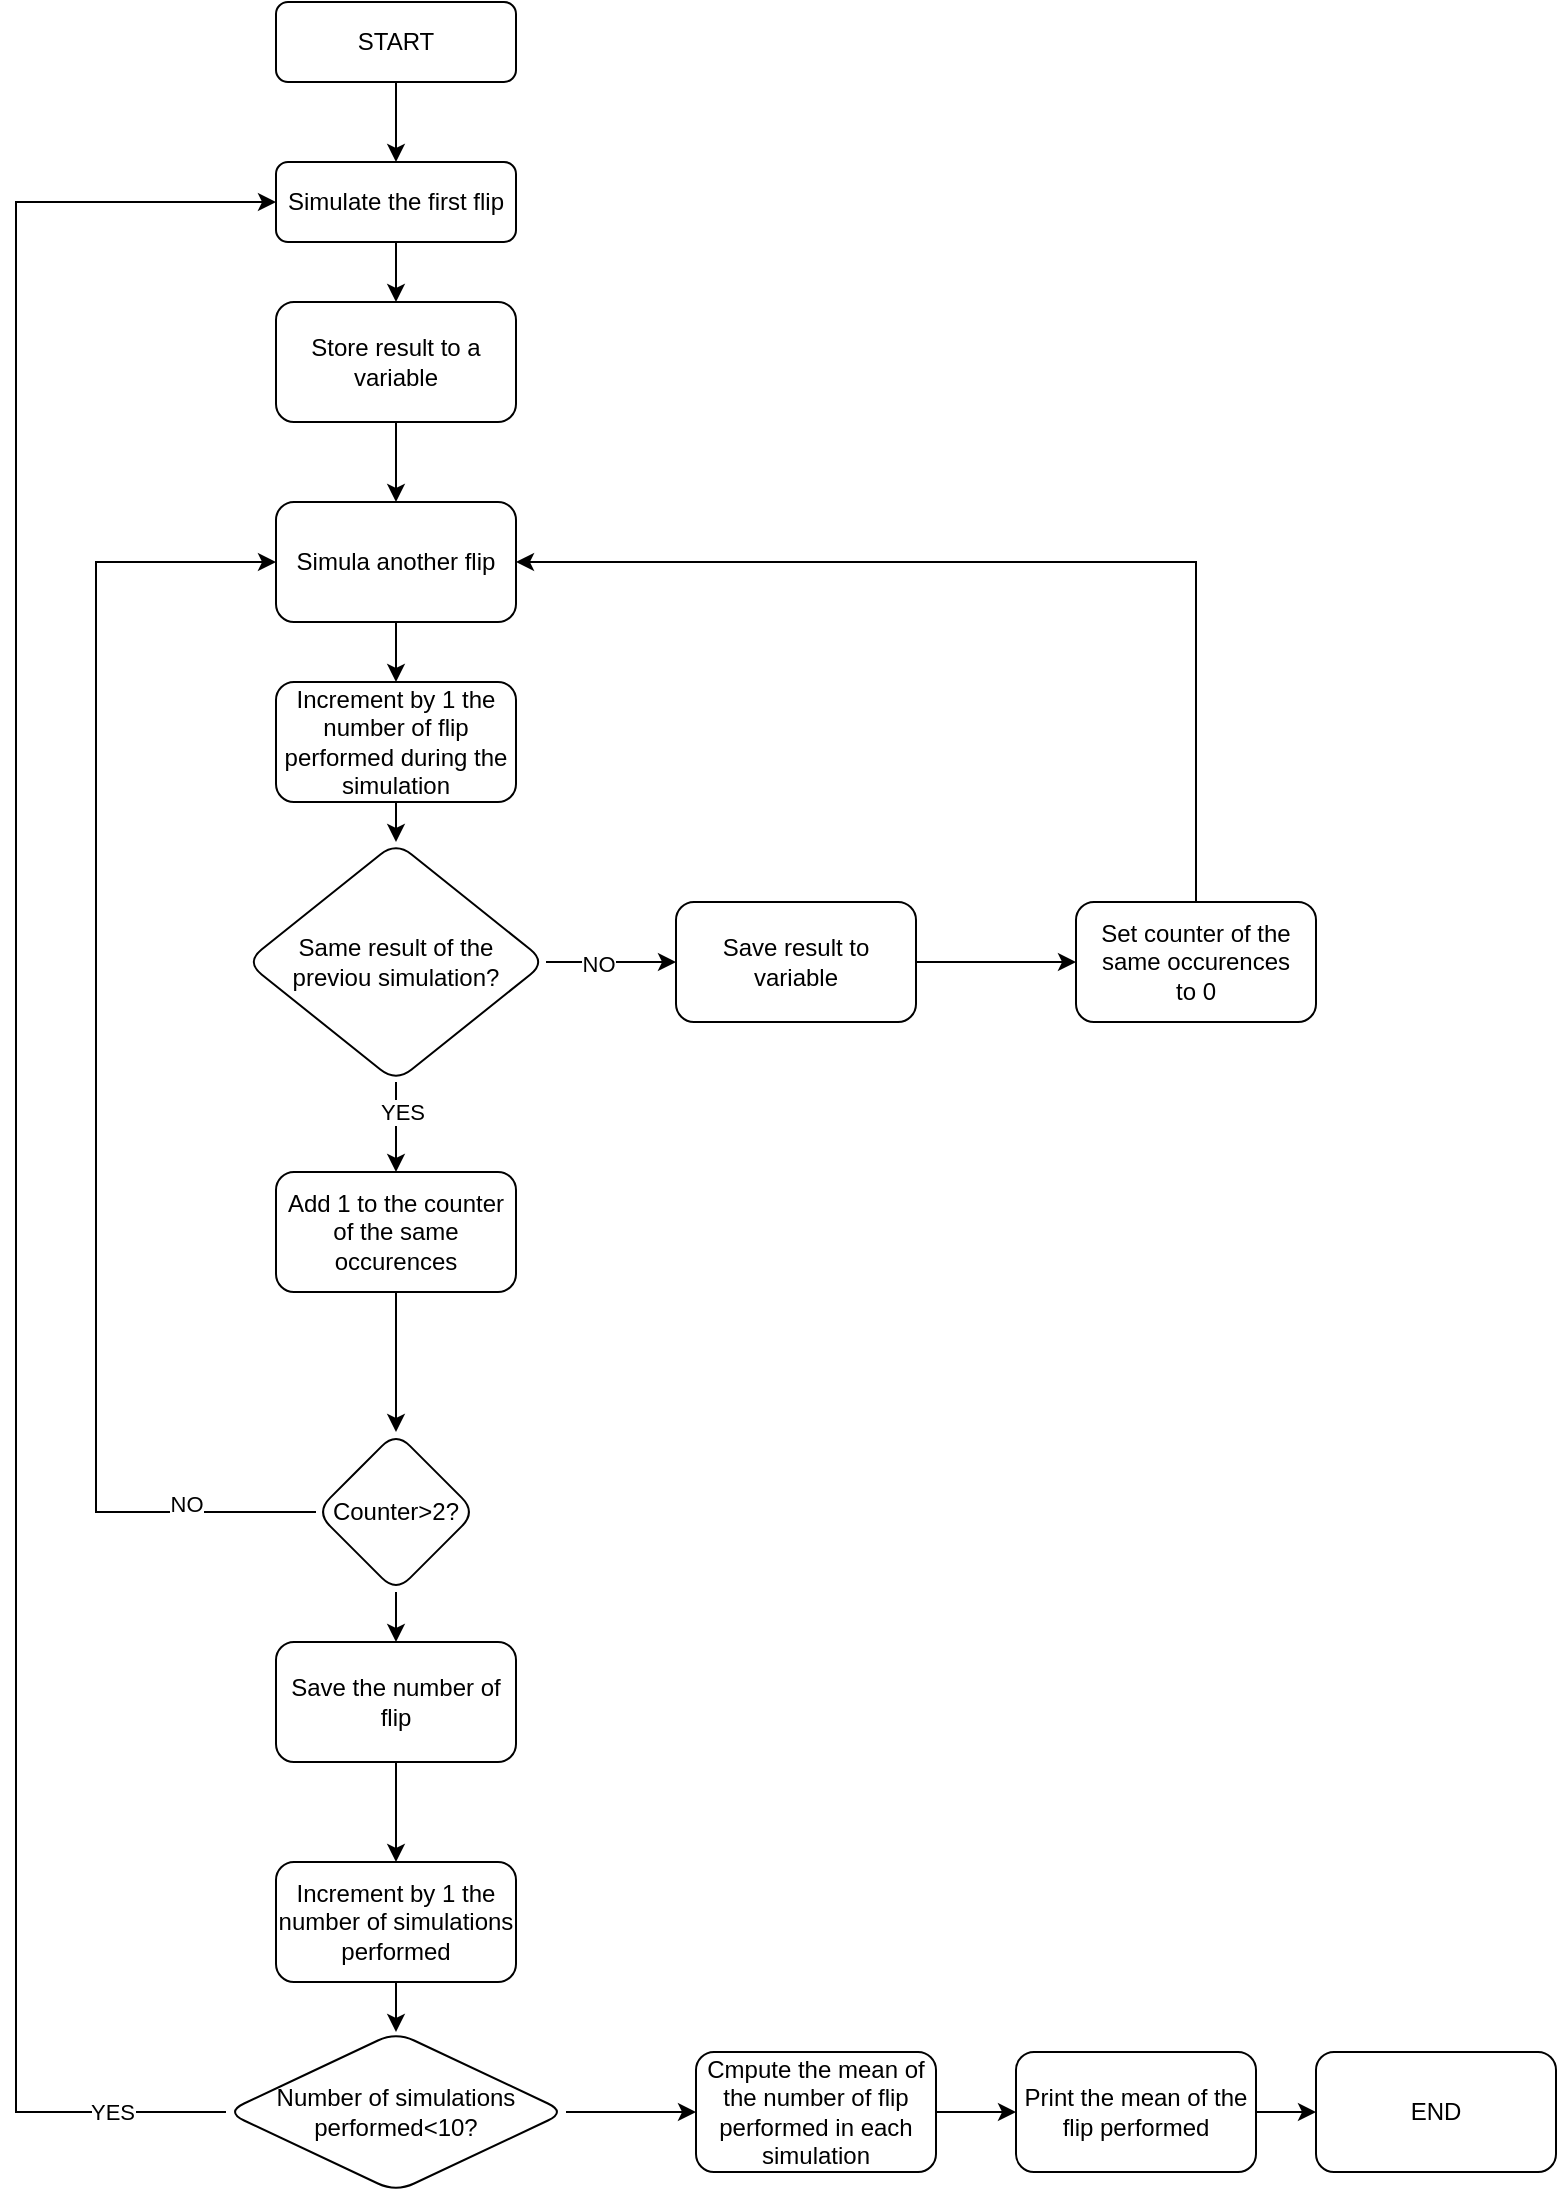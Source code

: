 <mxfile version="24.2.5" type="device">
  <diagram id="C5RBs43oDa-KdzZeNtuy" name="Page-1">
    <mxGraphModel dx="1120" dy="532" grid="1" gridSize="10" guides="1" tooltips="1" connect="1" arrows="1" fold="1" page="1" pageScale="1" pageWidth="827" pageHeight="1169" math="0" shadow="0">
      <root>
        <mxCell id="WIyWlLk6GJQsqaUBKTNV-0" />
        <mxCell id="WIyWlLk6GJQsqaUBKTNV-1" parent="WIyWlLk6GJQsqaUBKTNV-0" />
        <mxCell id="pOoOVeyxzRa-pl3DBlk2-1" value="" style="edgeStyle=orthogonalEdgeStyle;rounded=0;orthogonalLoop=1;jettySize=auto;html=1;" edge="1" parent="WIyWlLk6GJQsqaUBKTNV-1" source="WIyWlLk6GJQsqaUBKTNV-3" target="pOoOVeyxzRa-pl3DBlk2-0">
          <mxGeometry relative="1" as="geometry" />
        </mxCell>
        <mxCell id="pOoOVeyxzRa-pl3DBlk2-27" value="" style="edgeStyle=orthogonalEdgeStyle;rounded=0;orthogonalLoop=1;jettySize=auto;html=1;" edge="1" parent="WIyWlLk6GJQsqaUBKTNV-1" source="pOoOVeyxzRa-pl3DBlk2-26" target="WIyWlLk6GJQsqaUBKTNV-3">
          <mxGeometry relative="1" as="geometry" />
        </mxCell>
        <mxCell id="WIyWlLk6GJQsqaUBKTNV-3" value="Simulate the first flip" style="rounded=1;whiteSpace=wrap;html=1;fontSize=12;glass=0;strokeWidth=1;shadow=0;" parent="WIyWlLk6GJQsqaUBKTNV-1" vertex="1">
          <mxGeometry x="160" y="130" width="120" height="40" as="geometry" />
        </mxCell>
        <mxCell id="pOoOVeyxzRa-pl3DBlk2-5" value="" style="edgeStyle=orthogonalEdgeStyle;rounded=0;orthogonalLoop=1;jettySize=auto;html=1;" edge="1" parent="WIyWlLk6GJQsqaUBKTNV-1" source="pOoOVeyxzRa-pl3DBlk2-0" target="pOoOVeyxzRa-pl3DBlk2-4">
          <mxGeometry relative="1" as="geometry" />
        </mxCell>
        <mxCell id="pOoOVeyxzRa-pl3DBlk2-0" value="Store result to a variable" style="whiteSpace=wrap;html=1;rounded=1;glass=0;strokeWidth=1;shadow=0;" vertex="1" parent="WIyWlLk6GJQsqaUBKTNV-1">
          <mxGeometry x="160" y="200" width="120" height="60" as="geometry" />
        </mxCell>
        <mxCell id="pOoOVeyxzRa-pl3DBlk2-47" value="" style="edgeStyle=orthogonalEdgeStyle;rounded=0;orthogonalLoop=1;jettySize=auto;html=1;" edge="1" parent="WIyWlLk6GJQsqaUBKTNV-1" source="pOoOVeyxzRa-pl3DBlk2-4" target="pOoOVeyxzRa-pl3DBlk2-46">
          <mxGeometry relative="1" as="geometry" />
        </mxCell>
        <mxCell id="pOoOVeyxzRa-pl3DBlk2-4" value="Simula another flip" style="whiteSpace=wrap;html=1;rounded=1;glass=0;strokeWidth=1;shadow=0;" vertex="1" parent="WIyWlLk6GJQsqaUBKTNV-1">
          <mxGeometry x="160" y="300" width="120" height="60" as="geometry" />
        </mxCell>
        <mxCell id="pOoOVeyxzRa-pl3DBlk2-11" value="" style="edgeStyle=orthogonalEdgeStyle;rounded=0;orthogonalLoop=1;jettySize=auto;html=1;" edge="1" parent="WIyWlLk6GJQsqaUBKTNV-1" source="pOoOVeyxzRa-pl3DBlk2-6" target="pOoOVeyxzRa-pl3DBlk2-10">
          <mxGeometry relative="1" as="geometry" />
        </mxCell>
        <mxCell id="pOoOVeyxzRa-pl3DBlk2-12" value="YES" style="edgeLabel;html=1;align=center;verticalAlign=middle;resizable=0;points=[];" vertex="1" connectable="0" parent="pOoOVeyxzRa-pl3DBlk2-11">
          <mxGeometry x="-0.333" y="3" relative="1" as="geometry">
            <mxPoint as="offset" />
          </mxGeometry>
        </mxCell>
        <mxCell id="pOoOVeyxzRa-pl3DBlk2-19" value="" style="edgeStyle=orthogonalEdgeStyle;rounded=0;orthogonalLoop=1;jettySize=auto;html=1;" edge="1" parent="WIyWlLk6GJQsqaUBKTNV-1" source="pOoOVeyxzRa-pl3DBlk2-6" target="pOoOVeyxzRa-pl3DBlk2-18">
          <mxGeometry relative="1" as="geometry" />
        </mxCell>
        <mxCell id="pOoOVeyxzRa-pl3DBlk2-20" value="NO" style="edgeLabel;html=1;align=center;verticalAlign=middle;resizable=0;points=[];" vertex="1" connectable="0" parent="pOoOVeyxzRa-pl3DBlk2-19">
          <mxGeometry x="-0.2" y="-1" relative="1" as="geometry">
            <mxPoint as="offset" />
          </mxGeometry>
        </mxCell>
        <mxCell id="pOoOVeyxzRa-pl3DBlk2-6" value="Same result of the&lt;div&gt;previou simulation?&lt;/div&gt;" style="rhombus;whiteSpace=wrap;html=1;rounded=1;glass=0;strokeWidth=1;shadow=0;" vertex="1" parent="WIyWlLk6GJQsqaUBKTNV-1">
          <mxGeometry x="145" y="470" width="150" height="120" as="geometry" />
        </mxCell>
        <mxCell id="pOoOVeyxzRa-pl3DBlk2-14" value="" style="edgeStyle=orthogonalEdgeStyle;rounded=0;orthogonalLoop=1;jettySize=auto;html=1;" edge="1" parent="WIyWlLk6GJQsqaUBKTNV-1" source="pOoOVeyxzRa-pl3DBlk2-10" target="pOoOVeyxzRa-pl3DBlk2-13">
          <mxGeometry relative="1" as="geometry" />
        </mxCell>
        <mxCell id="pOoOVeyxzRa-pl3DBlk2-10" value="Add 1 to the counter&lt;div&gt;of the same occurences&lt;/div&gt;" style="whiteSpace=wrap;html=1;rounded=1;glass=0;strokeWidth=1;shadow=0;" vertex="1" parent="WIyWlLk6GJQsqaUBKTNV-1">
          <mxGeometry x="160" y="635" width="120" height="60" as="geometry" />
        </mxCell>
        <mxCell id="pOoOVeyxzRa-pl3DBlk2-17" style="edgeStyle=orthogonalEdgeStyle;rounded=0;orthogonalLoop=1;jettySize=auto;html=1;exitX=0;exitY=0.5;exitDx=0;exitDy=0;entryX=0;entryY=0.5;entryDx=0;entryDy=0;" edge="1" parent="WIyWlLk6GJQsqaUBKTNV-1" source="pOoOVeyxzRa-pl3DBlk2-13" target="pOoOVeyxzRa-pl3DBlk2-4">
          <mxGeometry relative="1" as="geometry">
            <Array as="points">
              <mxPoint x="70" y="805" />
              <mxPoint x="70" y="330" />
            </Array>
          </mxGeometry>
        </mxCell>
        <mxCell id="pOoOVeyxzRa-pl3DBlk2-25" value="NO" style="edgeLabel;html=1;align=center;verticalAlign=middle;resizable=0;points=[];" vertex="1" connectable="0" parent="pOoOVeyxzRa-pl3DBlk2-17">
          <mxGeometry x="-0.808" y="-4" relative="1" as="geometry">
            <mxPoint as="offset" />
          </mxGeometry>
        </mxCell>
        <mxCell id="pOoOVeyxzRa-pl3DBlk2-43" value="" style="edgeStyle=orthogonalEdgeStyle;rounded=0;orthogonalLoop=1;jettySize=auto;html=1;" edge="1" parent="WIyWlLk6GJQsqaUBKTNV-1" source="pOoOVeyxzRa-pl3DBlk2-13" target="pOoOVeyxzRa-pl3DBlk2-42">
          <mxGeometry relative="1" as="geometry" />
        </mxCell>
        <mxCell id="pOoOVeyxzRa-pl3DBlk2-13" value="Counter&amp;gt;2?" style="rhombus;whiteSpace=wrap;html=1;rounded=1;glass=0;strokeWidth=1;shadow=0;" vertex="1" parent="WIyWlLk6GJQsqaUBKTNV-1">
          <mxGeometry x="180" y="765" width="80" height="80" as="geometry" />
        </mxCell>
        <mxCell id="pOoOVeyxzRa-pl3DBlk2-23" value="" style="edgeStyle=orthogonalEdgeStyle;rounded=0;orthogonalLoop=1;jettySize=auto;html=1;" edge="1" parent="WIyWlLk6GJQsqaUBKTNV-1" source="pOoOVeyxzRa-pl3DBlk2-18" target="pOoOVeyxzRa-pl3DBlk2-22">
          <mxGeometry relative="1" as="geometry" />
        </mxCell>
        <mxCell id="pOoOVeyxzRa-pl3DBlk2-18" value="Save result to variable" style="whiteSpace=wrap;html=1;rounded=1;glass=0;strokeWidth=1;shadow=0;" vertex="1" parent="WIyWlLk6GJQsqaUBKTNV-1">
          <mxGeometry x="360" y="500" width="120" height="60" as="geometry" />
        </mxCell>
        <mxCell id="pOoOVeyxzRa-pl3DBlk2-24" style="edgeStyle=orthogonalEdgeStyle;rounded=0;orthogonalLoop=1;jettySize=auto;html=1;exitX=0.5;exitY=0;exitDx=0;exitDy=0;entryX=1;entryY=0.5;entryDx=0;entryDy=0;" edge="1" parent="WIyWlLk6GJQsqaUBKTNV-1" source="pOoOVeyxzRa-pl3DBlk2-22" target="pOoOVeyxzRa-pl3DBlk2-4">
          <mxGeometry relative="1" as="geometry" />
        </mxCell>
        <mxCell id="pOoOVeyxzRa-pl3DBlk2-22" value="Set counter of the same occurences&lt;div&gt;to 0&lt;/div&gt;" style="whiteSpace=wrap;html=1;rounded=1;glass=0;strokeWidth=1;shadow=0;" vertex="1" parent="WIyWlLk6GJQsqaUBKTNV-1">
          <mxGeometry x="560" y="500" width="120" height="60" as="geometry" />
        </mxCell>
        <mxCell id="pOoOVeyxzRa-pl3DBlk2-26" value="START" style="whiteSpace=wrap;html=1;rounded=1;glass=0;strokeWidth=1;shadow=0;" vertex="1" parent="WIyWlLk6GJQsqaUBKTNV-1">
          <mxGeometry x="160" y="50" width="120" height="40" as="geometry" />
        </mxCell>
        <mxCell id="pOoOVeyxzRa-pl3DBlk2-36" value="" style="edgeStyle=orthogonalEdgeStyle;rounded=0;orthogonalLoop=1;jettySize=auto;html=1;" edge="1" parent="WIyWlLk6GJQsqaUBKTNV-1" source="pOoOVeyxzRa-pl3DBlk2-32" target="pOoOVeyxzRa-pl3DBlk2-35">
          <mxGeometry relative="1" as="geometry" />
        </mxCell>
        <mxCell id="pOoOVeyxzRa-pl3DBlk2-32" value="Increment by 1 the number of simulations performed" style="whiteSpace=wrap;html=1;rounded=1;glass=0;strokeWidth=1;shadow=0;" vertex="1" parent="WIyWlLk6GJQsqaUBKTNV-1">
          <mxGeometry x="160" y="980" width="120" height="60" as="geometry" />
        </mxCell>
        <mxCell id="pOoOVeyxzRa-pl3DBlk2-38" style="edgeStyle=orthogonalEdgeStyle;rounded=0;orthogonalLoop=1;jettySize=auto;html=1;exitX=0;exitY=0.5;exitDx=0;exitDy=0;entryX=0;entryY=0.5;entryDx=0;entryDy=0;" edge="1" parent="WIyWlLk6GJQsqaUBKTNV-1" source="pOoOVeyxzRa-pl3DBlk2-35" target="WIyWlLk6GJQsqaUBKTNV-3">
          <mxGeometry relative="1" as="geometry">
            <mxPoint x="135" y="1155" as="sourcePoint" />
            <mxPoint x="160" y="200" as="targetPoint" />
            <Array as="points">
              <mxPoint x="30" y="1105" />
              <mxPoint x="30" y="150" />
            </Array>
          </mxGeometry>
        </mxCell>
        <mxCell id="pOoOVeyxzRa-pl3DBlk2-39" value="YES" style="edgeLabel;html=1;align=center;verticalAlign=middle;resizable=0;points=[];" vertex="1" connectable="0" parent="pOoOVeyxzRa-pl3DBlk2-38">
          <mxGeometry x="-0.902" y="-1" relative="1" as="geometry">
            <mxPoint x="1" y="1" as="offset" />
          </mxGeometry>
        </mxCell>
        <mxCell id="pOoOVeyxzRa-pl3DBlk2-41" value="" style="edgeStyle=orthogonalEdgeStyle;rounded=0;orthogonalLoop=1;jettySize=auto;html=1;" edge="1" parent="WIyWlLk6GJQsqaUBKTNV-1" source="pOoOVeyxzRa-pl3DBlk2-35" target="pOoOVeyxzRa-pl3DBlk2-40">
          <mxGeometry relative="1" as="geometry" />
        </mxCell>
        <mxCell id="pOoOVeyxzRa-pl3DBlk2-35" value="Number of simulations&lt;div&gt;performed&amp;lt;10?&lt;/div&gt;" style="rhombus;whiteSpace=wrap;html=1;rounded=1;glass=0;strokeWidth=1;shadow=0;" vertex="1" parent="WIyWlLk6GJQsqaUBKTNV-1">
          <mxGeometry x="135" y="1065" width="170" height="80" as="geometry" />
        </mxCell>
        <mxCell id="pOoOVeyxzRa-pl3DBlk2-50" value="" style="edgeStyle=orthogonalEdgeStyle;rounded=0;orthogonalLoop=1;jettySize=auto;html=1;" edge="1" parent="WIyWlLk6GJQsqaUBKTNV-1" source="pOoOVeyxzRa-pl3DBlk2-40" target="pOoOVeyxzRa-pl3DBlk2-49">
          <mxGeometry relative="1" as="geometry" />
        </mxCell>
        <mxCell id="pOoOVeyxzRa-pl3DBlk2-40" value="Cmpute the mean of the number of flip performed in each simulation" style="whiteSpace=wrap;html=1;rounded=1;glass=0;strokeWidth=1;shadow=0;" vertex="1" parent="WIyWlLk6GJQsqaUBKTNV-1">
          <mxGeometry x="370" y="1075" width="120" height="60" as="geometry" />
        </mxCell>
        <mxCell id="pOoOVeyxzRa-pl3DBlk2-53" style="edgeStyle=orthogonalEdgeStyle;rounded=0;orthogonalLoop=1;jettySize=auto;html=1;exitX=0.5;exitY=1;exitDx=0;exitDy=0;entryX=0.5;entryY=0;entryDx=0;entryDy=0;" edge="1" parent="WIyWlLk6GJQsqaUBKTNV-1" source="pOoOVeyxzRa-pl3DBlk2-42" target="pOoOVeyxzRa-pl3DBlk2-32">
          <mxGeometry relative="1" as="geometry" />
        </mxCell>
        <mxCell id="pOoOVeyxzRa-pl3DBlk2-42" value="Save the number of flip" style="whiteSpace=wrap;html=1;rounded=1;glass=0;strokeWidth=1;shadow=0;" vertex="1" parent="WIyWlLk6GJQsqaUBKTNV-1">
          <mxGeometry x="160" y="870" width="120" height="60" as="geometry" />
        </mxCell>
        <mxCell id="pOoOVeyxzRa-pl3DBlk2-48" style="edgeStyle=orthogonalEdgeStyle;rounded=0;orthogonalLoop=1;jettySize=auto;html=1;exitX=0.5;exitY=1;exitDx=0;exitDy=0;entryX=0.5;entryY=0;entryDx=0;entryDy=0;" edge="1" parent="WIyWlLk6GJQsqaUBKTNV-1" source="pOoOVeyxzRa-pl3DBlk2-46" target="pOoOVeyxzRa-pl3DBlk2-6">
          <mxGeometry relative="1" as="geometry" />
        </mxCell>
        <mxCell id="pOoOVeyxzRa-pl3DBlk2-46" value="Increment by 1 the number of flip performed during the simulation" style="whiteSpace=wrap;html=1;rounded=1;glass=0;strokeWidth=1;shadow=0;" vertex="1" parent="WIyWlLk6GJQsqaUBKTNV-1">
          <mxGeometry x="160" y="390" width="120" height="60" as="geometry" />
        </mxCell>
        <mxCell id="pOoOVeyxzRa-pl3DBlk2-52" value="" style="edgeStyle=orthogonalEdgeStyle;rounded=0;orthogonalLoop=1;jettySize=auto;html=1;" edge="1" parent="WIyWlLk6GJQsqaUBKTNV-1" source="pOoOVeyxzRa-pl3DBlk2-49" target="pOoOVeyxzRa-pl3DBlk2-51">
          <mxGeometry relative="1" as="geometry" />
        </mxCell>
        <mxCell id="pOoOVeyxzRa-pl3DBlk2-49" value="Print the mean of the flip performed" style="whiteSpace=wrap;html=1;rounded=1;glass=0;strokeWidth=1;shadow=0;" vertex="1" parent="WIyWlLk6GJQsqaUBKTNV-1">
          <mxGeometry x="530" y="1075" width="120" height="60" as="geometry" />
        </mxCell>
        <mxCell id="pOoOVeyxzRa-pl3DBlk2-51" value="END" style="whiteSpace=wrap;html=1;rounded=1;glass=0;strokeWidth=1;shadow=0;" vertex="1" parent="WIyWlLk6GJQsqaUBKTNV-1">
          <mxGeometry x="680" y="1075" width="120" height="60" as="geometry" />
        </mxCell>
      </root>
    </mxGraphModel>
  </diagram>
</mxfile>
